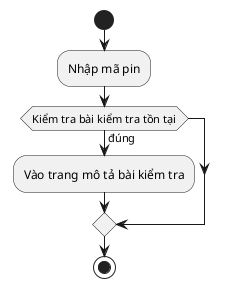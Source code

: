 @startuml NhapMaPinKiemTra
start
:Nhập mã pin;
if (Kiểm tra bài kiểm tra tồn tại) is (đúng) then
:Vào trang mô tả bài kiểm tra;
endif
stop
@enduml